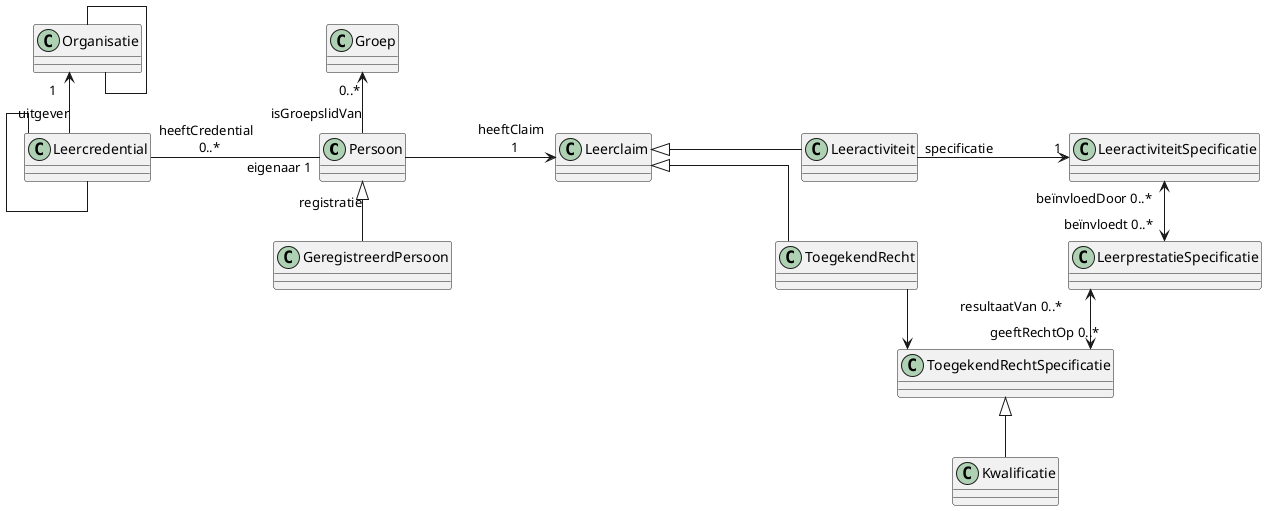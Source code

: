 
@startuml
skinparam nodesep 150
skinparam linetype ortho
allowmixing

class Persoon
class Groep
class Leercredential
together{
    class Leeractiviteit
    class ToegekendRecht
}
class GeregistreerdPersoon
class Organisatie
class Leerclaim
class LeeractiviteitSpecificatie
class LeerprestatieSpecificatie
class ToegekendRechtSpecificatie
class Kwalificatie
'class Studentenkaart
'class Inschrijvingsbewijs


node a
hide a

Persoon <|-- GeregistreerdPersoon: " registratie"
Groep "0..*" <-- Persoon: "isGroepslidVan"
Leercredential  --  Leercredential
Leercredential "heeftCredential \n 0..*"-r-"\t\t eigenaar 1" Persoon
Organisatie "1  " <--  Leercredential: "uitgever"
Organisatie  --  Organisatie

Persoon -r->"heeftClaim \n 1" Leerclaim
Leeractiviteit -[hidden]- ToegekendRecht
Leerclaim <|-r- Leeractiviteit
Leerclaim <|-r- ToegekendRecht


Leeractiviteit -r-> "1" LeeractiviteitSpecificatie: "specificatie"
LeeractiviteitSpecificatie "beïnvloedDoor 0..*" <--> "beïnvloedt 0..*"LeerprestatieSpecificatie
LeerprestatieSpecificatie "resultaatVan 0..*" <--> "geeftRechtOp 0..*" ToegekendRechtSpecificatie

ToegekendRecht -r-> ToegekendRechtSpecificatie
ToegekendRechtSpecificatie <|-- Kwalificatie
'Studentenkaart --|> Leercredential
'Inschrijvingsbewijs --|> Leercredential



@enduml
